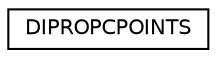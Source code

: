 digraph "Graphical Class Hierarchy"
{
 // LATEX_PDF_SIZE
  edge [fontname="Helvetica",fontsize="10",labelfontname="Helvetica",labelfontsize="10"];
  node [fontname="Helvetica",fontsize="10",shape=record];
  rankdir="LR";
  Node0 [label="DIPROPCPOINTS",height=0.2,width=0.4,color="black", fillcolor="white", style="filled",URL="$structDIPROPCPOINTS.html",tooltip=" "];
}
